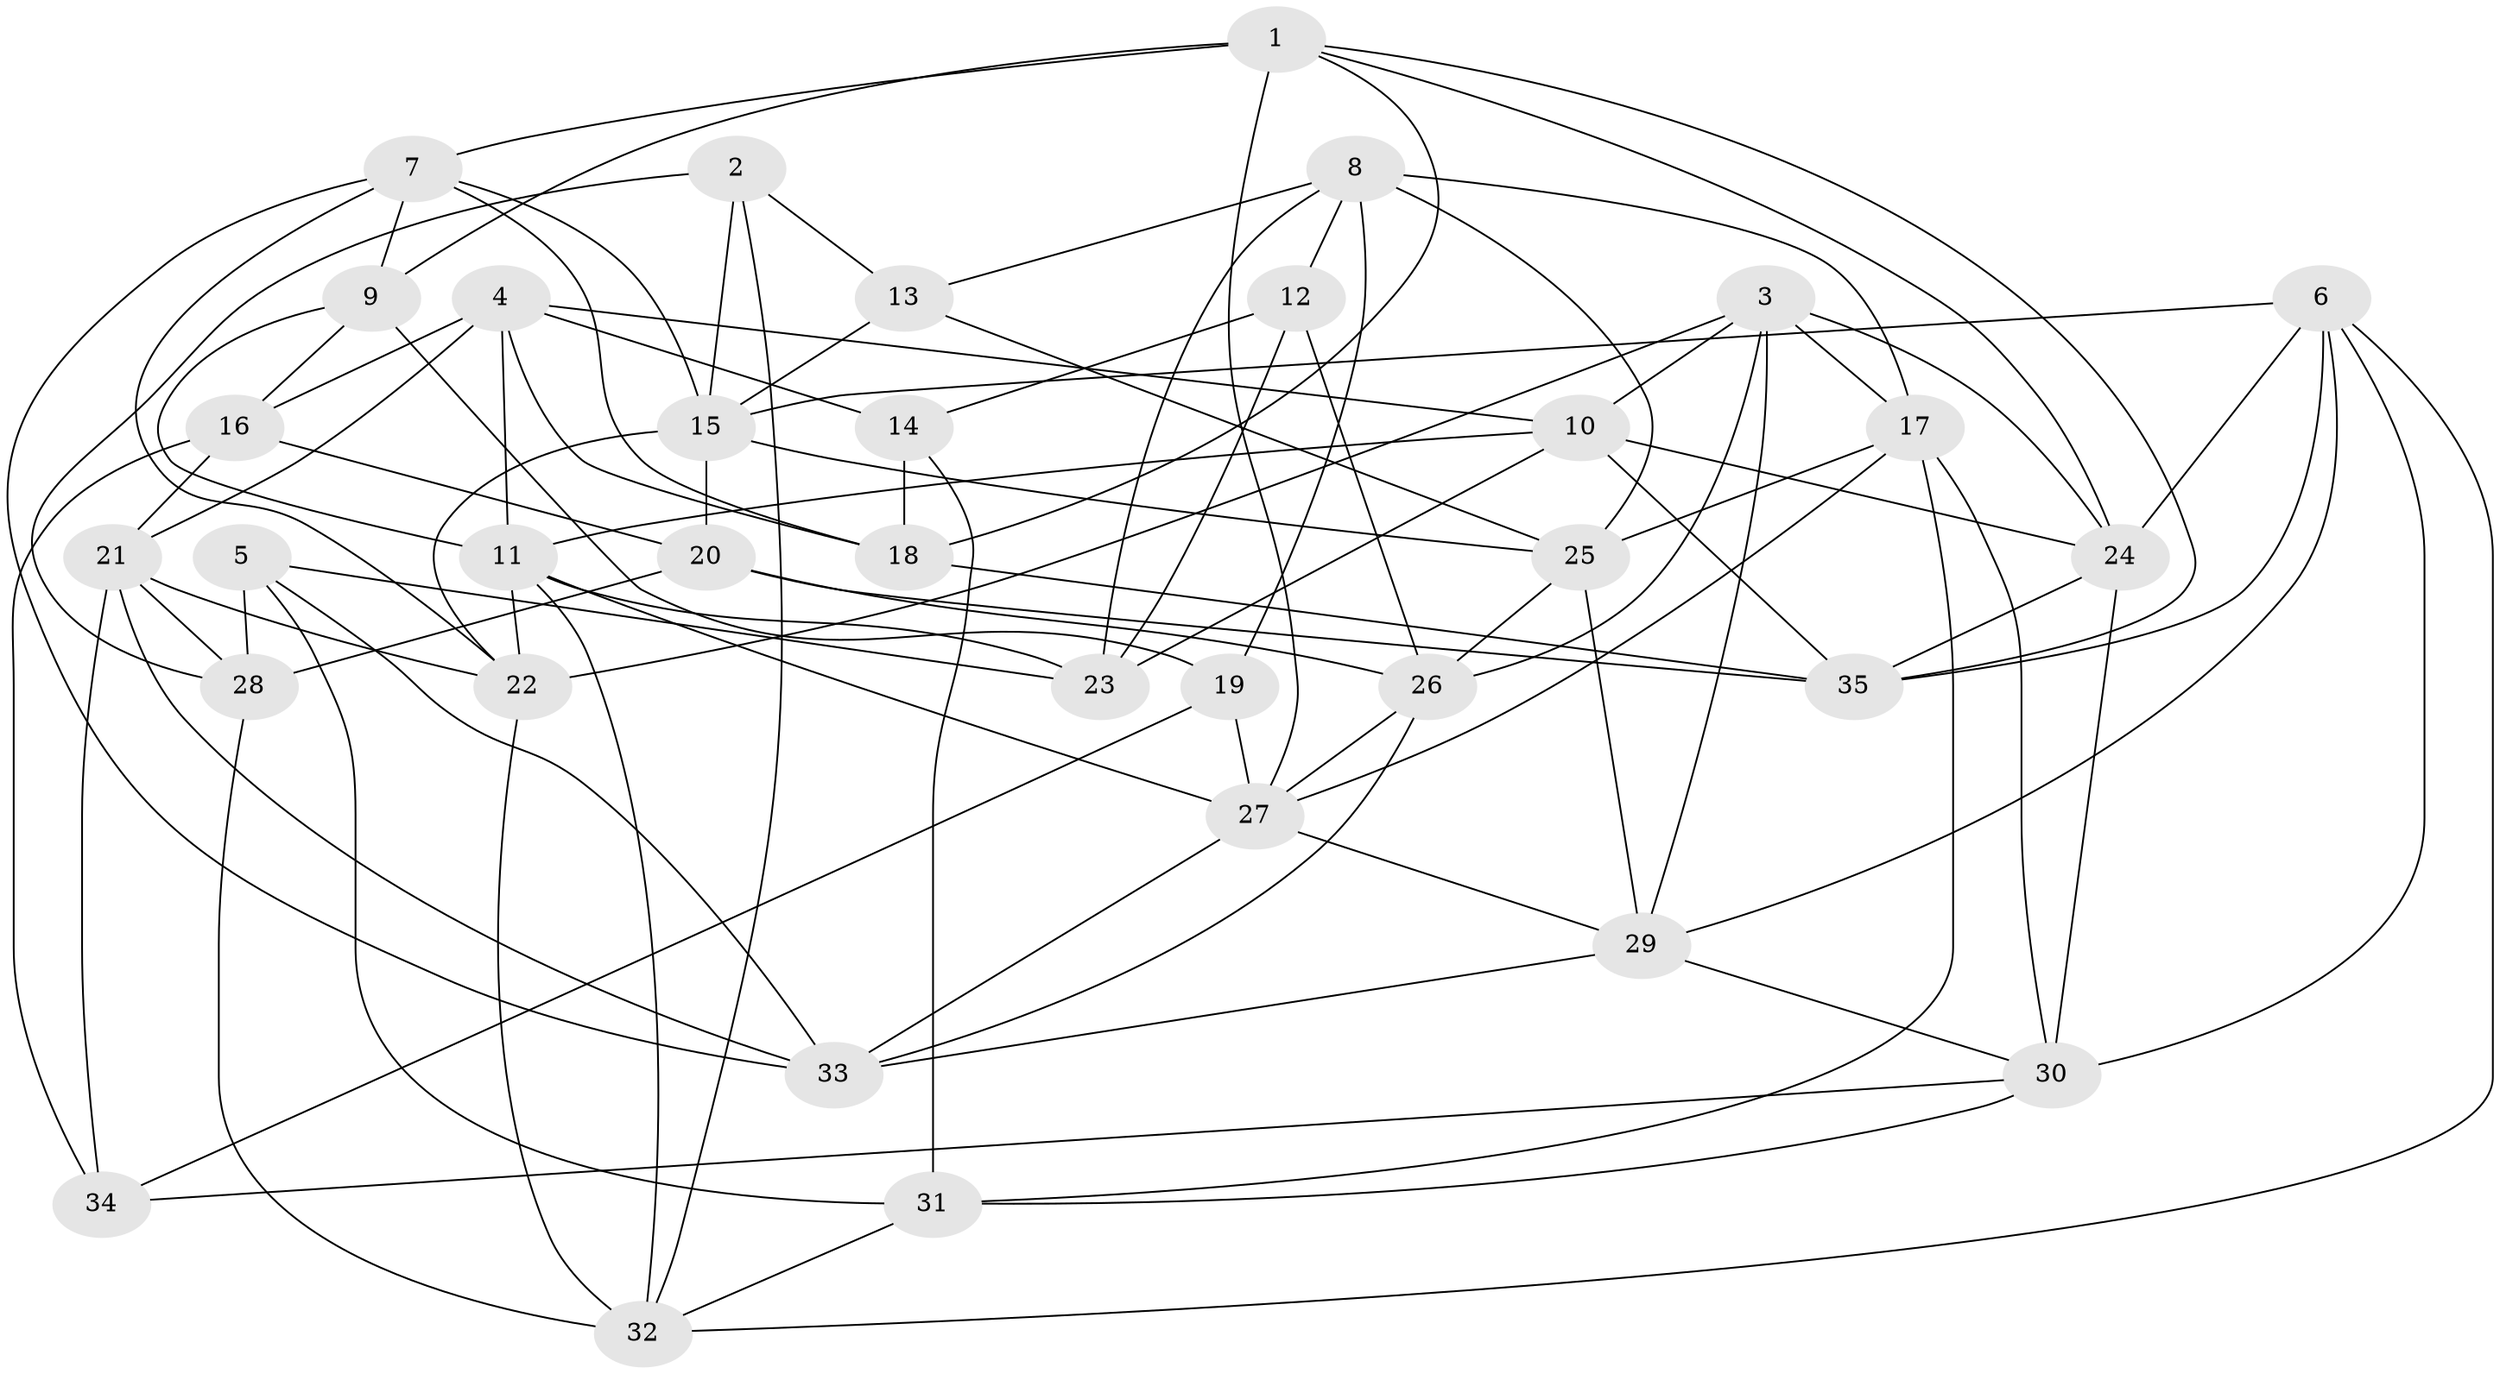 // original degree distribution, {4: 1.0}
// Generated by graph-tools (version 1.1) at 2025/02/03/09/25 03:02:57]
// undirected, 35 vertices, 96 edges
graph export_dot {
graph [start="1"]
  node [color=gray90,style=filled];
  1;
  2;
  3;
  4;
  5;
  6;
  7;
  8;
  9;
  10;
  11;
  12;
  13;
  14;
  15;
  16;
  17;
  18;
  19;
  20;
  21;
  22;
  23;
  24;
  25;
  26;
  27;
  28;
  29;
  30;
  31;
  32;
  33;
  34;
  35;
  1 -- 7 [weight=1.0];
  1 -- 9 [weight=1.0];
  1 -- 18 [weight=1.0];
  1 -- 24 [weight=1.0];
  1 -- 27 [weight=1.0];
  1 -- 35 [weight=1.0];
  2 -- 13 [weight=1.0];
  2 -- 15 [weight=2.0];
  2 -- 28 [weight=2.0];
  2 -- 32 [weight=1.0];
  3 -- 10 [weight=1.0];
  3 -- 17 [weight=1.0];
  3 -- 22 [weight=1.0];
  3 -- 24 [weight=1.0];
  3 -- 26 [weight=1.0];
  3 -- 29 [weight=1.0];
  4 -- 10 [weight=1.0];
  4 -- 11 [weight=1.0];
  4 -- 14 [weight=1.0];
  4 -- 16 [weight=1.0];
  4 -- 18 [weight=1.0];
  4 -- 21 [weight=1.0];
  5 -- 23 [weight=1.0];
  5 -- 28 [weight=1.0];
  5 -- 31 [weight=1.0];
  5 -- 33 [weight=1.0];
  6 -- 15 [weight=1.0];
  6 -- 24 [weight=1.0];
  6 -- 29 [weight=1.0];
  6 -- 30 [weight=1.0];
  6 -- 32 [weight=1.0];
  6 -- 35 [weight=1.0];
  7 -- 9 [weight=1.0];
  7 -- 15 [weight=1.0];
  7 -- 18 [weight=1.0];
  7 -- 22 [weight=1.0];
  7 -- 33 [weight=1.0];
  8 -- 12 [weight=1.0];
  8 -- 13 [weight=1.0];
  8 -- 17 [weight=1.0];
  8 -- 19 [weight=1.0];
  8 -- 23 [weight=1.0];
  8 -- 25 [weight=1.0];
  9 -- 11 [weight=1.0];
  9 -- 16 [weight=1.0];
  9 -- 19 [weight=2.0];
  10 -- 11 [weight=1.0];
  10 -- 23 [weight=1.0];
  10 -- 24 [weight=1.0];
  10 -- 35 [weight=1.0];
  11 -- 22 [weight=1.0];
  11 -- 23 [weight=2.0];
  11 -- 27 [weight=1.0];
  11 -- 32 [weight=1.0];
  12 -- 14 [weight=1.0];
  12 -- 23 [weight=1.0];
  12 -- 26 [weight=1.0];
  13 -- 15 [weight=1.0];
  13 -- 25 [weight=1.0];
  14 -- 18 [weight=2.0];
  14 -- 31 [weight=2.0];
  15 -- 20 [weight=1.0];
  15 -- 22 [weight=1.0];
  15 -- 25 [weight=1.0];
  16 -- 20 [weight=2.0];
  16 -- 21 [weight=1.0];
  16 -- 34 [weight=1.0];
  17 -- 25 [weight=1.0];
  17 -- 27 [weight=1.0];
  17 -- 30 [weight=1.0];
  17 -- 31 [weight=1.0];
  18 -- 35 [weight=1.0];
  19 -- 27 [weight=2.0];
  19 -- 34 [weight=1.0];
  20 -- 26 [weight=1.0];
  20 -- 28 [weight=1.0];
  20 -- 35 [weight=1.0];
  21 -- 22 [weight=1.0];
  21 -- 28 [weight=1.0];
  21 -- 33 [weight=1.0];
  21 -- 34 [weight=1.0];
  22 -- 32 [weight=1.0];
  24 -- 30 [weight=1.0];
  24 -- 35 [weight=1.0];
  25 -- 26 [weight=1.0];
  25 -- 29 [weight=1.0];
  26 -- 27 [weight=1.0];
  26 -- 33 [weight=1.0];
  27 -- 29 [weight=1.0];
  27 -- 33 [weight=1.0];
  28 -- 32 [weight=1.0];
  29 -- 30 [weight=1.0];
  29 -- 33 [weight=1.0];
  30 -- 31 [weight=1.0];
  30 -- 34 [weight=1.0];
  31 -- 32 [weight=1.0];
}
